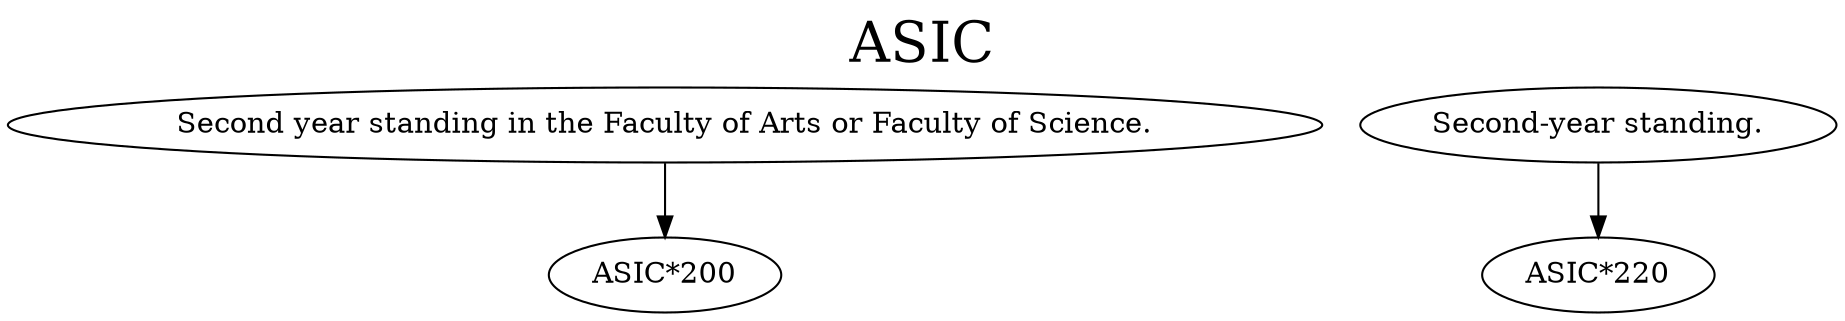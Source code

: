 digraph ASIC {
labelloc = "t";
label = "ASIC"
fontsize = 27;
"Second year standing in the Faculty of Arts or Faculty of Science." -> "ASIC*200" [style=solid]
"Second-year standing." -> "ASIC*220" [style=solid]
}
